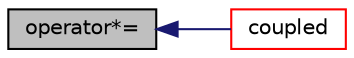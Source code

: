 digraph "operator*="
{
  bgcolor="transparent";
  edge [fontname="Helvetica",fontsize="10",labelfontname="Helvetica",labelfontsize="10"];
  node [fontname="Helvetica",fontsize="10",shape=record];
  rankdir="LR";
  Node18750 [label="operator*=",height=0.2,width=0.4,color="black", fillcolor="grey75", style="filled", fontcolor="black"];
  Node18750 -> Node18751 [dir="back",color="midnightblue",fontsize="10",style="solid",fontname="Helvetica"];
  Node18751 [label="coupled",height=0.2,width=0.4,color="red",URL="$a23241.html#a39c01db0e66d00fe0621a0c7e5fc4ead",tooltip="Return true if this patch field is coupled. "];
}

